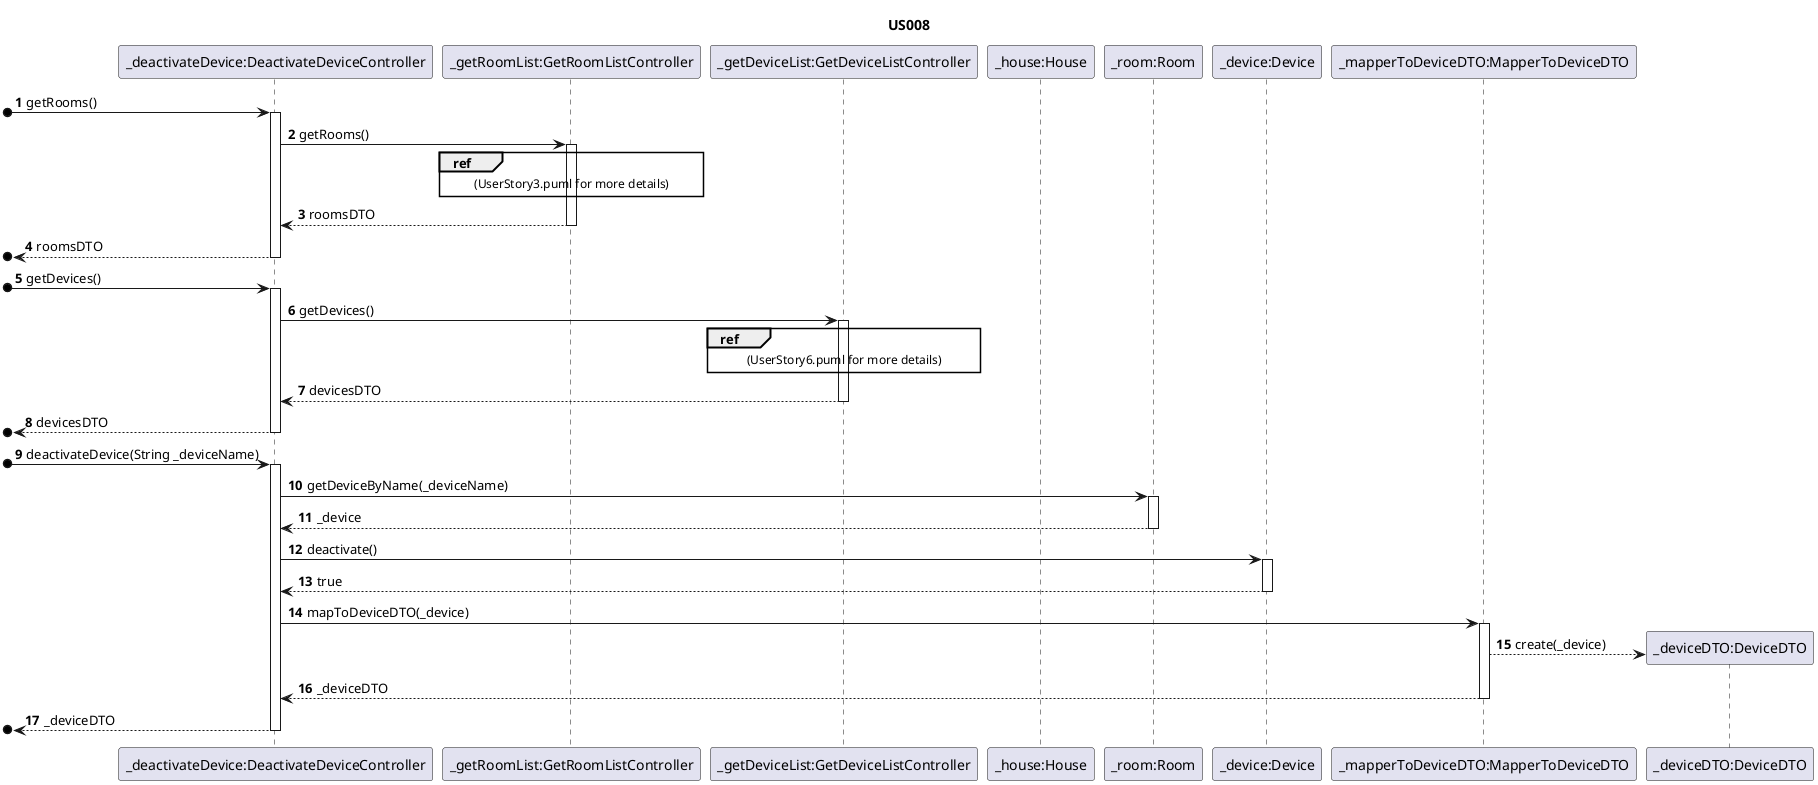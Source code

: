 @startuml
'https://plantuml.com/sequence-diagram

autonumber

title US008

/'
As a Power User [or Administrator], I want to deactivate a device, so that it is no
longer used. Nevertheless, it should be possible to access its configuration and
activity log.
'/

participant "_deactivateDevice:DeactivateDeviceController" as C1
participant "_getRoomList:GetRoomListController" as C2
participant "_getDeviceList:GetDeviceListController" as C3
participant "_house:House" as H
participant "_room:Room" as R
participant "_device:Device" as D
participant "_mapperToDeviceDTO:MapperToDeviceDTO" as M1
participant "_deviceDTO:DeviceDTO" as D2


[o->C1 : getRooms()
activate C1
C1->C2 : getRooms()
activate C2
ref over C2 : (UserStory3.puml for more details)
C2-->C1 : roomsDTO
deactivate C2
[o<--C1 : roomsDTO
deactivate C1
[o->C1 : getDevices()
activate C1
C1->C3 : getDevices()
activate C3
ref over C3 : (UserStory6.puml for more details)
C3-->C1 : devicesDTO
deactivate C3
[o<--C1 : devicesDTO
deactivate C1

[o->C1: deactivateDevice(String _deviceName)
activate C1
C1->R: getDeviceByName(_deviceName)
activate R
R-->C1: _device
deactivate R
C1->D: deactivate()
activate D
D-->C1: true
deactivate D
C1->M1: mapToDeviceDTO(_device)
activate M1
M1-->D2**: create(_device)
M1-->C1: _deviceDTO
deactivate M1
[o<--C1: _deviceDTO
deactivate C1

@enduml